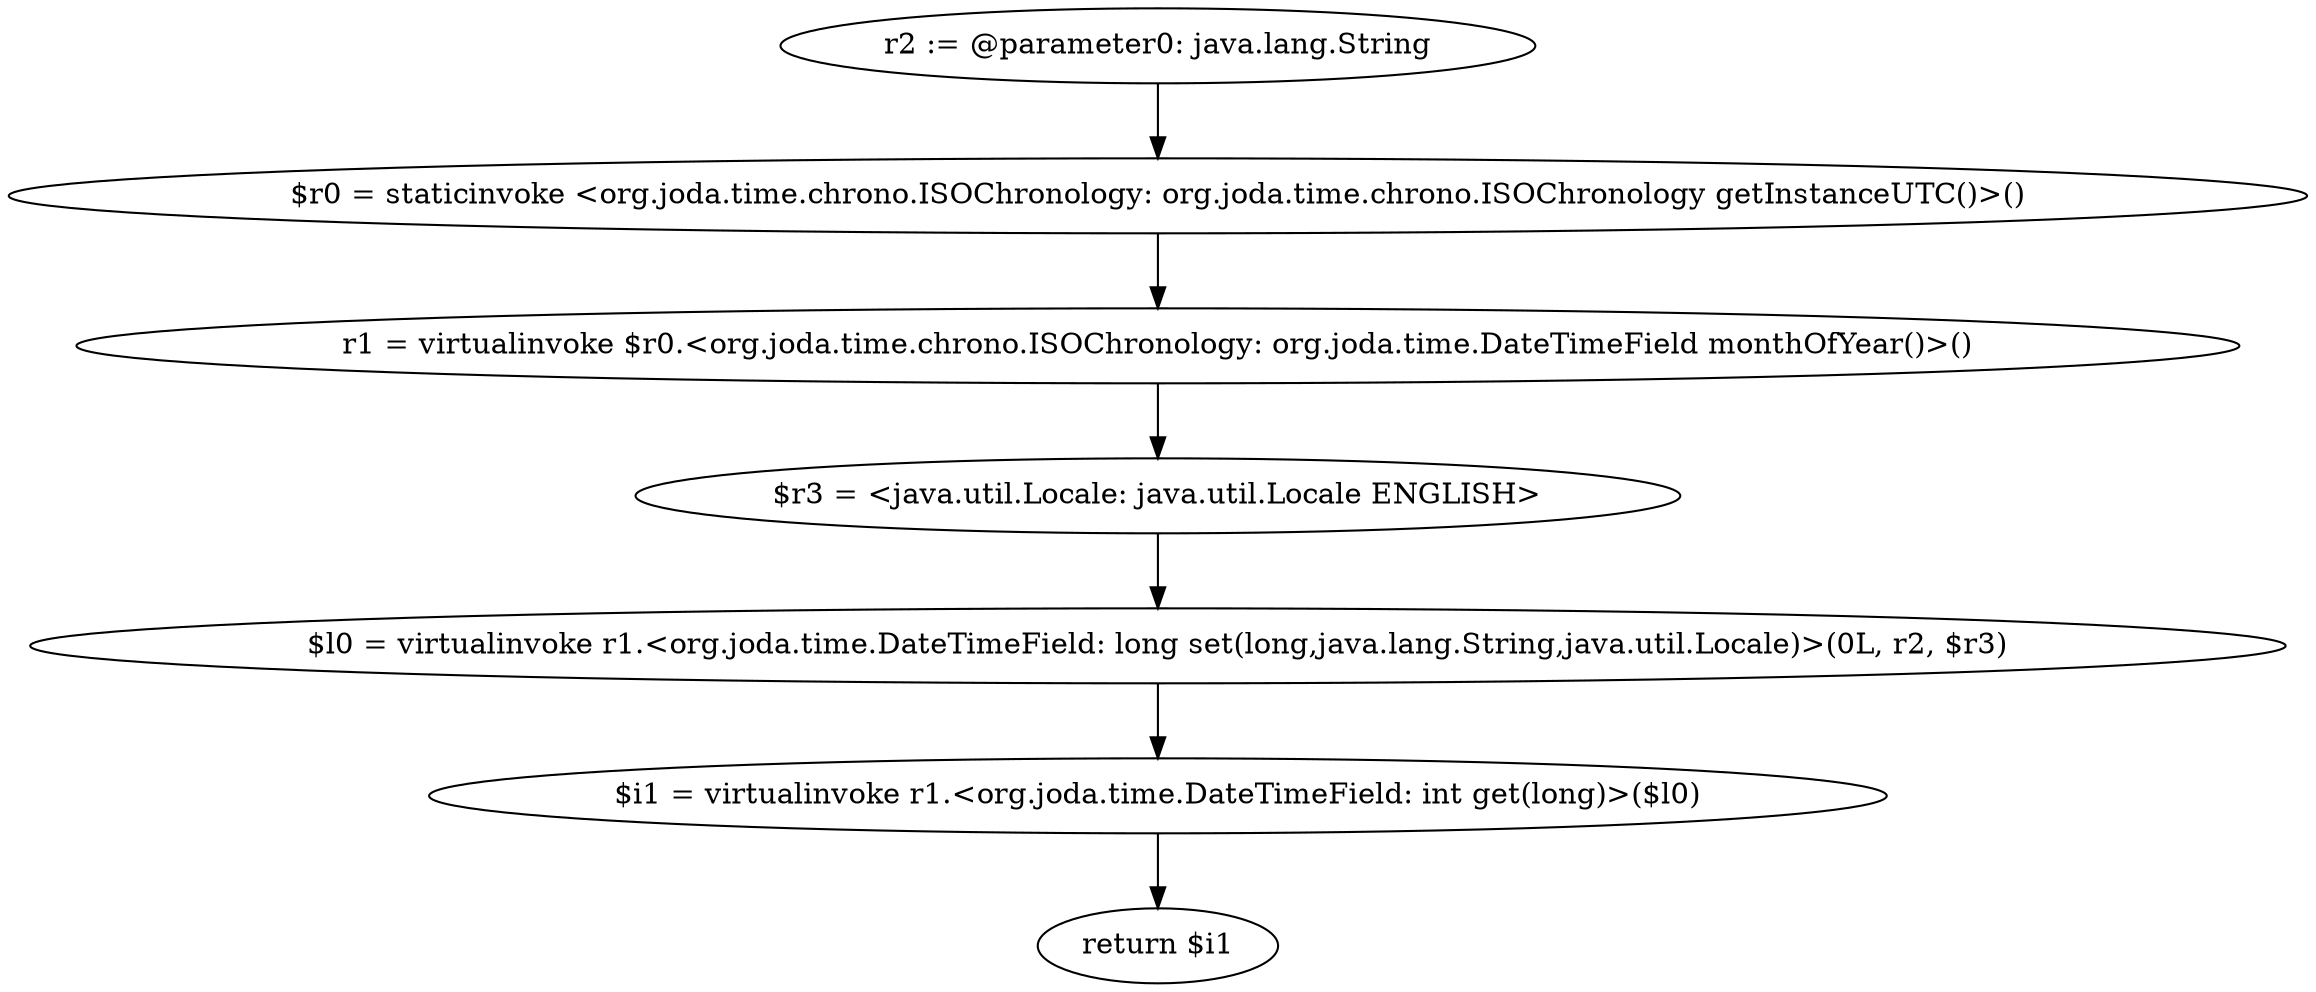 digraph "unitGraph" {
    "r2 := @parameter0: java.lang.String"
    "$r0 = staticinvoke <org.joda.time.chrono.ISOChronology: org.joda.time.chrono.ISOChronology getInstanceUTC()>()"
    "r1 = virtualinvoke $r0.<org.joda.time.chrono.ISOChronology: org.joda.time.DateTimeField monthOfYear()>()"
    "$r3 = <java.util.Locale: java.util.Locale ENGLISH>"
    "$l0 = virtualinvoke r1.<org.joda.time.DateTimeField: long set(long,java.lang.String,java.util.Locale)>(0L, r2, $r3)"
    "$i1 = virtualinvoke r1.<org.joda.time.DateTimeField: int get(long)>($l0)"
    "return $i1"
    "r2 := @parameter0: java.lang.String"->"$r0 = staticinvoke <org.joda.time.chrono.ISOChronology: org.joda.time.chrono.ISOChronology getInstanceUTC()>()";
    "$r0 = staticinvoke <org.joda.time.chrono.ISOChronology: org.joda.time.chrono.ISOChronology getInstanceUTC()>()"->"r1 = virtualinvoke $r0.<org.joda.time.chrono.ISOChronology: org.joda.time.DateTimeField monthOfYear()>()";
    "r1 = virtualinvoke $r0.<org.joda.time.chrono.ISOChronology: org.joda.time.DateTimeField monthOfYear()>()"->"$r3 = <java.util.Locale: java.util.Locale ENGLISH>";
    "$r3 = <java.util.Locale: java.util.Locale ENGLISH>"->"$l0 = virtualinvoke r1.<org.joda.time.DateTimeField: long set(long,java.lang.String,java.util.Locale)>(0L, r2, $r3)";
    "$l0 = virtualinvoke r1.<org.joda.time.DateTimeField: long set(long,java.lang.String,java.util.Locale)>(0L, r2, $r3)"->"$i1 = virtualinvoke r1.<org.joda.time.DateTimeField: int get(long)>($l0)";
    "$i1 = virtualinvoke r1.<org.joda.time.DateTimeField: int get(long)>($l0)"->"return $i1";
}
